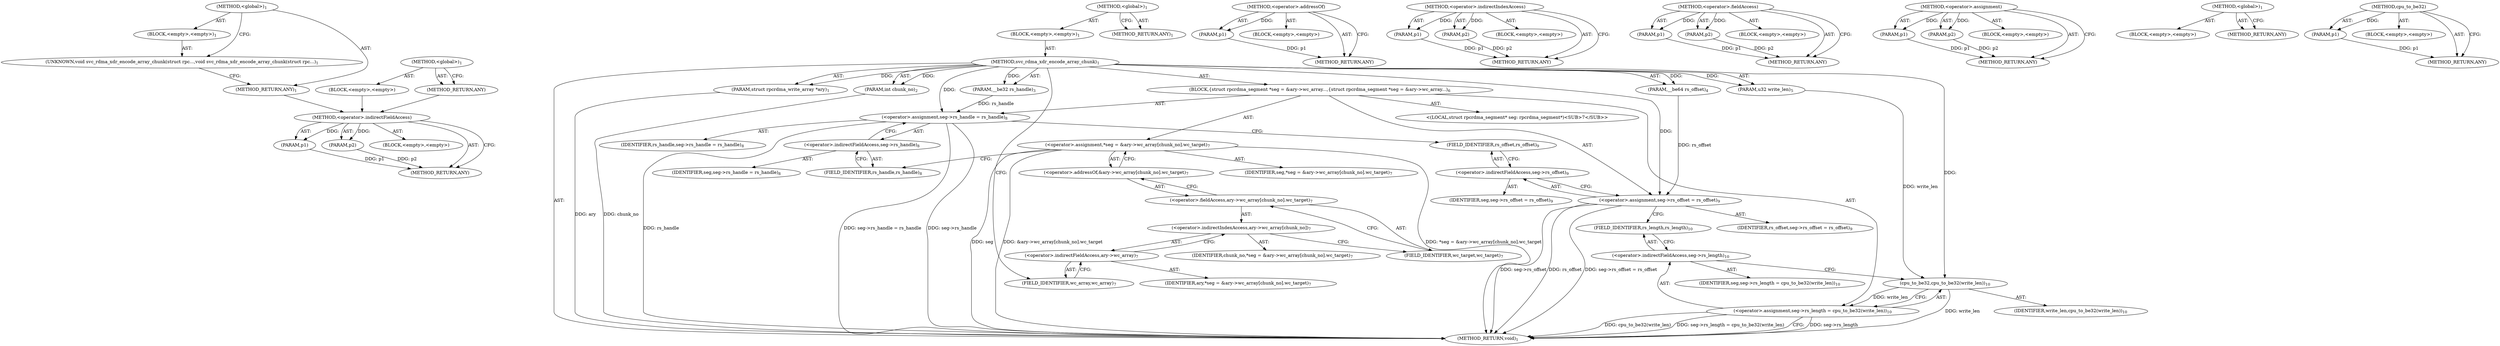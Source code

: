 digraph "&lt;global&gt;" {
vulnerable_88 [label=<(METHOD,&lt;operator&gt;.indirectFieldAccess)>];
vulnerable_89 [label=<(PARAM,p1)>];
vulnerable_90 [label=<(PARAM,p2)>];
vulnerable_91 [label=<(BLOCK,&lt;empty&gt;,&lt;empty&gt;)>];
vulnerable_92 [label=<(METHOD_RETURN,ANY)>];
vulnerable_6 [label=<(METHOD,&lt;global&gt;)<SUB>1</SUB>>];
vulnerable_7 [label=<(BLOCK,&lt;empty&gt;,&lt;empty&gt;)<SUB>1</SUB>>];
vulnerable_8 [label=<(METHOD,svc_rdma_xdr_encode_array_chunk)<SUB>1</SUB>>];
vulnerable_9 [label=<(PARAM,struct rpcrdma_write_array *ary)<SUB>1</SUB>>];
vulnerable_10 [label=<(PARAM,int chunk_no)<SUB>2</SUB>>];
vulnerable_11 [label=<(PARAM,__be32 rs_handle)<SUB>3</SUB>>];
vulnerable_12 [label=<(PARAM,__be64 rs_offset)<SUB>4</SUB>>];
vulnerable_13 [label=<(PARAM,u32 write_len)<SUB>5</SUB>>];
vulnerable_14 [label=<(BLOCK,{
	struct rpcrdma_segment *seg = &amp;ary-&gt;wc_array...,{
	struct rpcrdma_segment *seg = &amp;ary-&gt;wc_array...)<SUB>6</SUB>>];
vulnerable_15 [label="<(LOCAL,struct rpcrdma_segment* seg: rpcrdma_segment*)<SUB>7</SUB>>"];
vulnerable_16 [label=<(&lt;operator&gt;.assignment,*seg = &amp;ary-&gt;wc_array[chunk_no].wc_target)<SUB>7</SUB>>];
vulnerable_17 [label=<(IDENTIFIER,seg,*seg = &amp;ary-&gt;wc_array[chunk_no].wc_target)<SUB>7</SUB>>];
vulnerable_18 [label=<(&lt;operator&gt;.addressOf,&amp;ary-&gt;wc_array[chunk_no].wc_target)<SUB>7</SUB>>];
vulnerable_19 [label=<(&lt;operator&gt;.fieldAccess,ary-&gt;wc_array[chunk_no].wc_target)<SUB>7</SUB>>];
vulnerable_20 [label=<(&lt;operator&gt;.indirectIndexAccess,ary-&gt;wc_array[chunk_no])<SUB>7</SUB>>];
vulnerable_21 [label=<(&lt;operator&gt;.indirectFieldAccess,ary-&gt;wc_array)<SUB>7</SUB>>];
vulnerable_22 [label=<(IDENTIFIER,ary,*seg = &amp;ary-&gt;wc_array[chunk_no].wc_target)<SUB>7</SUB>>];
vulnerable_23 [label=<(FIELD_IDENTIFIER,wc_array,wc_array)<SUB>7</SUB>>];
vulnerable_24 [label=<(IDENTIFIER,chunk_no,*seg = &amp;ary-&gt;wc_array[chunk_no].wc_target)<SUB>7</SUB>>];
vulnerable_25 [label=<(FIELD_IDENTIFIER,wc_target,wc_target)<SUB>7</SUB>>];
vulnerable_26 [label=<(&lt;operator&gt;.assignment,seg-&gt;rs_handle = rs_handle)<SUB>8</SUB>>];
vulnerable_27 [label=<(&lt;operator&gt;.indirectFieldAccess,seg-&gt;rs_handle)<SUB>8</SUB>>];
vulnerable_28 [label=<(IDENTIFIER,seg,seg-&gt;rs_handle = rs_handle)<SUB>8</SUB>>];
vulnerable_29 [label=<(FIELD_IDENTIFIER,rs_handle,rs_handle)<SUB>8</SUB>>];
vulnerable_30 [label=<(IDENTIFIER,rs_handle,seg-&gt;rs_handle = rs_handle)<SUB>8</SUB>>];
vulnerable_31 [label=<(&lt;operator&gt;.assignment,seg-&gt;rs_offset = rs_offset)<SUB>9</SUB>>];
vulnerable_32 [label=<(&lt;operator&gt;.indirectFieldAccess,seg-&gt;rs_offset)<SUB>9</SUB>>];
vulnerable_33 [label=<(IDENTIFIER,seg,seg-&gt;rs_offset = rs_offset)<SUB>9</SUB>>];
vulnerable_34 [label=<(FIELD_IDENTIFIER,rs_offset,rs_offset)<SUB>9</SUB>>];
vulnerable_35 [label=<(IDENTIFIER,rs_offset,seg-&gt;rs_offset = rs_offset)<SUB>9</SUB>>];
vulnerable_36 [label=<(&lt;operator&gt;.assignment,seg-&gt;rs_length = cpu_to_be32(write_len))<SUB>10</SUB>>];
vulnerable_37 [label=<(&lt;operator&gt;.indirectFieldAccess,seg-&gt;rs_length)<SUB>10</SUB>>];
vulnerable_38 [label=<(IDENTIFIER,seg,seg-&gt;rs_length = cpu_to_be32(write_len))<SUB>10</SUB>>];
vulnerable_39 [label=<(FIELD_IDENTIFIER,rs_length,rs_length)<SUB>10</SUB>>];
vulnerable_40 [label=<(cpu_to_be32,cpu_to_be32(write_len))<SUB>10</SUB>>];
vulnerable_41 [label=<(IDENTIFIER,write_len,cpu_to_be32(write_len))<SUB>10</SUB>>];
vulnerable_42 [label=<(METHOD_RETURN,void)<SUB>1</SUB>>];
vulnerable_44 [label=<(METHOD_RETURN,ANY)<SUB>1</SUB>>];
vulnerable_74 [label=<(METHOD,&lt;operator&gt;.addressOf)>];
vulnerable_75 [label=<(PARAM,p1)>];
vulnerable_76 [label=<(BLOCK,&lt;empty&gt;,&lt;empty&gt;)>];
vulnerable_77 [label=<(METHOD_RETURN,ANY)>];
vulnerable_83 [label=<(METHOD,&lt;operator&gt;.indirectIndexAccess)>];
vulnerable_84 [label=<(PARAM,p1)>];
vulnerable_85 [label=<(PARAM,p2)>];
vulnerable_86 [label=<(BLOCK,&lt;empty&gt;,&lt;empty&gt;)>];
vulnerable_87 [label=<(METHOD_RETURN,ANY)>];
vulnerable_78 [label=<(METHOD,&lt;operator&gt;.fieldAccess)>];
vulnerable_79 [label=<(PARAM,p1)>];
vulnerable_80 [label=<(PARAM,p2)>];
vulnerable_81 [label=<(BLOCK,&lt;empty&gt;,&lt;empty&gt;)>];
vulnerable_82 [label=<(METHOD_RETURN,ANY)>];
vulnerable_69 [label=<(METHOD,&lt;operator&gt;.assignment)>];
vulnerable_70 [label=<(PARAM,p1)>];
vulnerable_71 [label=<(PARAM,p2)>];
vulnerable_72 [label=<(BLOCK,&lt;empty&gt;,&lt;empty&gt;)>];
vulnerable_73 [label=<(METHOD_RETURN,ANY)>];
vulnerable_63 [label=<(METHOD,&lt;global&gt;)<SUB>1</SUB>>];
vulnerable_64 [label=<(BLOCK,&lt;empty&gt;,&lt;empty&gt;)>];
vulnerable_65 [label=<(METHOD_RETURN,ANY)>];
vulnerable_93 [label=<(METHOD,cpu_to_be32)>];
vulnerable_94 [label=<(PARAM,p1)>];
vulnerable_95 [label=<(BLOCK,&lt;empty&gt;,&lt;empty&gt;)>];
vulnerable_96 [label=<(METHOD_RETURN,ANY)>];
fixed_6 [label=<(METHOD,&lt;global&gt;)<SUB>1</SUB>>];
fixed_7 [label=<(BLOCK,&lt;empty&gt;,&lt;empty&gt;)<SUB>1</SUB>>];
fixed_8 [label=<(UNKNOWN,void svc_rdma_xdr_encode_array_chunk(struct rpc...,void svc_rdma_xdr_encode_array_chunk(struct rpc...)<SUB>1</SUB>>];
fixed_9 [label=<(METHOD_RETURN,ANY)<SUB>1</SUB>>];
fixed_14 [label=<(METHOD,&lt;global&gt;)<SUB>1</SUB>>];
fixed_15 [label=<(BLOCK,&lt;empty&gt;,&lt;empty&gt;)>];
fixed_16 [label=<(METHOD_RETURN,ANY)>];
vulnerable_88 -> vulnerable_89  [key=0, label="AST: "];
vulnerable_88 -> vulnerable_89  [key=1, label="DDG: "];
vulnerable_88 -> vulnerable_91  [key=0, label="AST: "];
vulnerable_88 -> vulnerable_90  [key=0, label="AST: "];
vulnerable_88 -> vulnerable_90  [key=1, label="DDG: "];
vulnerable_88 -> vulnerable_92  [key=0, label="AST: "];
vulnerable_88 -> vulnerable_92  [key=1, label="CFG: "];
vulnerable_89 -> vulnerable_92  [key=0, label="DDG: p1"];
vulnerable_90 -> vulnerable_92  [key=0, label="DDG: p2"];
vulnerable_6 -> vulnerable_7  [key=0, label="AST: "];
vulnerable_6 -> vulnerable_44  [key=0, label="AST: "];
vulnerable_6 -> vulnerable_44  [key=1, label="CFG: "];
vulnerable_7 -> vulnerable_8  [key=0, label="AST: "];
vulnerable_8 -> vulnerable_9  [key=0, label="AST: "];
vulnerable_8 -> vulnerable_9  [key=1, label="DDG: "];
vulnerable_8 -> vulnerable_10  [key=0, label="AST: "];
vulnerable_8 -> vulnerable_10  [key=1, label="DDG: "];
vulnerable_8 -> vulnerable_11  [key=0, label="AST: "];
vulnerable_8 -> vulnerable_11  [key=1, label="DDG: "];
vulnerable_8 -> vulnerable_12  [key=0, label="AST: "];
vulnerable_8 -> vulnerable_12  [key=1, label="DDG: "];
vulnerable_8 -> vulnerable_13  [key=0, label="AST: "];
vulnerable_8 -> vulnerable_13  [key=1, label="DDG: "];
vulnerable_8 -> vulnerable_14  [key=0, label="AST: "];
vulnerable_8 -> vulnerable_42  [key=0, label="AST: "];
vulnerable_8 -> vulnerable_23  [key=0, label="CFG: "];
vulnerable_8 -> vulnerable_26  [key=0, label="DDG: "];
vulnerable_8 -> vulnerable_31  [key=0, label="DDG: "];
vulnerable_8 -> vulnerable_40  [key=0, label="DDG: "];
vulnerable_9 -> vulnerable_42  [key=0, label="DDG: ary"];
vulnerable_10 -> vulnerable_42  [key=0, label="DDG: chunk_no"];
vulnerable_11 -> vulnerable_26  [key=0, label="DDG: rs_handle"];
vulnerable_12 -> vulnerable_31  [key=0, label="DDG: rs_offset"];
vulnerable_13 -> vulnerable_40  [key=0, label="DDG: write_len"];
vulnerable_14 -> vulnerable_15  [key=0, label="AST: "];
vulnerable_14 -> vulnerable_16  [key=0, label="AST: "];
vulnerable_14 -> vulnerable_26  [key=0, label="AST: "];
vulnerable_14 -> vulnerable_31  [key=0, label="AST: "];
vulnerable_14 -> vulnerable_36  [key=0, label="AST: "];
vulnerable_16 -> vulnerable_17  [key=0, label="AST: "];
vulnerable_16 -> vulnerable_18  [key=0, label="AST: "];
vulnerable_16 -> vulnerable_29  [key=0, label="CFG: "];
vulnerable_16 -> vulnerable_42  [key=0, label="DDG: seg"];
vulnerable_16 -> vulnerable_42  [key=1, label="DDG: &amp;ary-&gt;wc_array[chunk_no].wc_target"];
vulnerable_16 -> vulnerable_42  [key=2, label="DDG: *seg = &amp;ary-&gt;wc_array[chunk_no].wc_target"];
vulnerable_18 -> vulnerable_19  [key=0, label="AST: "];
vulnerable_18 -> vulnerable_16  [key=0, label="CFG: "];
vulnerable_19 -> vulnerable_20  [key=0, label="AST: "];
vulnerable_19 -> vulnerable_25  [key=0, label="AST: "];
vulnerable_19 -> vulnerable_18  [key=0, label="CFG: "];
vulnerable_20 -> vulnerable_21  [key=0, label="AST: "];
vulnerable_20 -> vulnerable_24  [key=0, label="AST: "];
vulnerable_20 -> vulnerable_25  [key=0, label="CFG: "];
vulnerable_21 -> vulnerable_22  [key=0, label="AST: "];
vulnerable_21 -> vulnerable_23  [key=0, label="AST: "];
vulnerable_21 -> vulnerable_20  [key=0, label="CFG: "];
vulnerable_23 -> vulnerable_21  [key=0, label="CFG: "];
vulnerable_25 -> vulnerable_19  [key=0, label="CFG: "];
vulnerable_26 -> vulnerable_27  [key=0, label="AST: "];
vulnerable_26 -> vulnerable_30  [key=0, label="AST: "];
vulnerable_26 -> vulnerable_34  [key=0, label="CFG: "];
vulnerable_26 -> vulnerable_42  [key=0, label="DDG: seg-&gt;rs_handle"];
vulnerable_26 -> vulnerable_42  [key=1, label="DDG: rs_handle"];
vulnerable_26 -> vulnerable_42  [key=2, label="DDG: seg-&gt;rs_handle = rs_handle"];
vulnerable_27 -> vulnerable_28  [key=0, label="AST: "];
vulnerable_27 -> vulnerable_29  [key=0, label="AST: "];
vulnerable_27 -> vulnerable_26  [key=0, label="CFG: "];
vulnerable_29 -> vulnerable_27  [key=0, label="CFG: "];
vulnerable_31 -> vulnerable_32  [key=0, label="AST: "];
vulnerable_31 -> vulnerable_35  [key=0, label="AST: "];
vulnerable_31 -> vulnerable_39  [key=0, label="CFG: "];
vulnerable_31 -> vulnerable_42  [key=0, label="DDG: seg-&gt;rs_offset"];
vulnerable_31 -> vulnerable_42  [key=1, label="DDG: rs_offset"];
vulnerable_31 -> vulnerable_42  [key=2, label="DDG: seg-&gt;rs_offset = rs_offset"];
vulnerable_32 -> vulnerable_33  [key=0, label="AST: "];
vulnerable_32 -> vulnerable_34  [key=0, label="AST: "];
vulnerable_32 -> vulnerable_31  [key=0, label="CFG: "];
vulnerable_34 -> vulnerable_32  [key=0, label="CFG: "];
vulnerable_36 -> vulnerable_37  [key=0, label="AST: "];
vulnerable_36 -> vulnerable_40  [key=0, label="AST: "];
vulnerable_36 -> vulnerable_42  [key=0, label="CFG: "];
vulnerable_36 -> vulnerable_42  [key=1, label="DDG: seg-&gt;rs_length"];
vulnerable_36 -> vulnerable_42  [key=2, label="DDG: cpu_to_be32(write_len)"];
vulnerable_36 -> vulnerable_42  [key=3, label="DDG: seg-&gt;rs_length = cpu_to_be32(write_len)"];
vulnerable_37 -> vulnerable_38  [key=0, label="AST: "];
vulnerable_37 -> vulnerable_39  [key=0, label="AST: "];
vulnerable_37 -> vulnerable_40  [key=0, label="CFG: "];
vulnerable_39 -> vulnerable_37  [key=0, label="CFG: "];
vulnerable_40 -> vulnerable_41  [key=0, label="AST: "];
vulnerable_40 -> vulnerable_36  [key=0, label="CFG: "];
vulnerable_40 -> vulnerable_36  [key=1, label="DDG: write_len"];
vulnerable_40 -> vulnerable_42  [key=0, label="DDG: write_len"];
vulnerable_74 -> vulnerable_75  [key=0, label="AST: "];
vulnerable_74 -> vulnerable_75  [key=1, label="DDG: "];
vulnerable_74 -> vulnerable_76  [key=0, label="AST: "];
vulnerable_74 -> vulnerable_77  [key=0, label="AST: "];
vulnerable_74 -> vulnerable_77  [key=1, label="CFG: "];
vulnerable_75 -> vulnerable_77  [key=0, label="DDG: p1"];
vulnerable_83 -> vulnerable_84  [key=0, label="AST: "];
vulnerable_83 -> vulnerable_84  [key=1, label="DDG: "];
vulnerable_83 -> vulnerable_86  [key=0, label="AST: "];
vulnerable_83 -> vulnerable_85  [key=0, label="AST: "];
vulnerable_83 -> vulnerable_85  [key=1, label="DDG: "];
vulnerable_83 -> vulnerable_87  [key=0, label="AST: "];
vulnerable_83 -> vulnerable_87  [key=1, label="CFG: "];
vulnerable_84 -> vulnerable_87  [key=0, label="DDG: p1"];
vulnerable_85 -> vulnerable_87  [key=0, label="DDG: p2"];
vulnerable_78 -> vulnerable_79  [key=0, label="AST: "];
vulnerable_78 -> vulnerable_79  [key=1, label="DDG: "];
vulnerable_78 -> vulnerable_81  [key=0, label="AST: "];
vulnerable_78 -> vulnerable_80  [key=0, label="AST: "];
vulnerable_78 -> vulnerable_80  [key=1, label="DDG: "];
vulnerable_78 -> vulnerable_82  [key=0, label="AST: "];
vulnerable_78 -> vulnerable_82  [key=1, label="CFG: "];
vulnerable_79 -> vulnerable_82  [key=0, label="DDG: p1"];
vulnerable_80 -> vulnerable_82  [key=0, label="DDG: p2"];
vulnerable_69 -> vulnerable_70  [key=0, label="AST: "];
vulnerable_69 -> vulnerable_70  [key=1, label="DDG: "];
vulnerable_69 -> vulnerable_72  [key=0, label="AST: "];
vulnerable_69 -> vulnerable_71  [key=0, label="AST: "];
vulnerable_69 -> vulnerable_71  [key=1, label="DDG: "];
vulnerable_69 -> vulnerable_73  [key=0, label="AST: "];
vulnerable_69 -> vulnerable_73  [key=1, label="CFG: "];
vulnerable_70 -> vulnerable_73  [key=0, label="DDG: p1"];
vulnerable_71 -> vulnerable_73  [key=0, label="DDG: p2"];
vulnerable_63 -> vulnerable_64  [key=0, label="AST: "];
vulnerable_63 -> vulnerable_65  [key=0, label="AST: "];
vulnerable_63 -> vulnerable_65  [key=1, label="CFG: "];
vulnerable_93 -> vulnerable_94  [key=0, label="AST: "];
vulnerable_93 -> vulnerable_94  [key=1, label="DDG: "];
vulnerable_93 -> vulnerable_95  [key=0, label="AST: "];
vulnerable_93 -> vulnerable_96  [key=0, label="AST: "];
vulnerable_93 -> vulnerable_96  [key=1, label="CFG: "];
vulnerable_94 -> vulnerable_96  [key=0, label="DDG: p1"];
fixed_6 -> fixed_7  [key=0, label="AST: "];
fixed_6 -> fixed_9  [key=0, label="AST: "];
fixed_6 -> fixed_8  [key=0, label="CFG: "];
fixed_7 -> fixed_8  [key=0, label="AST: "];
fixed_8 -> fixed_9  [key=0, label="CFG: "];
fixed_9 -> vulnerable_88  [key=0];
fixed_14 -> fixed_15  [key=0, label="AST: "];
fixed_14 -> fixed_16  [key=0, label="AST: "];
fixed_14 -> fixed_16  [key=1, label="CFG: "];
fixed_15 -> vulnerable_88  [key=0];
fixed_16 -> vulnerable_88  [key=0];
}
